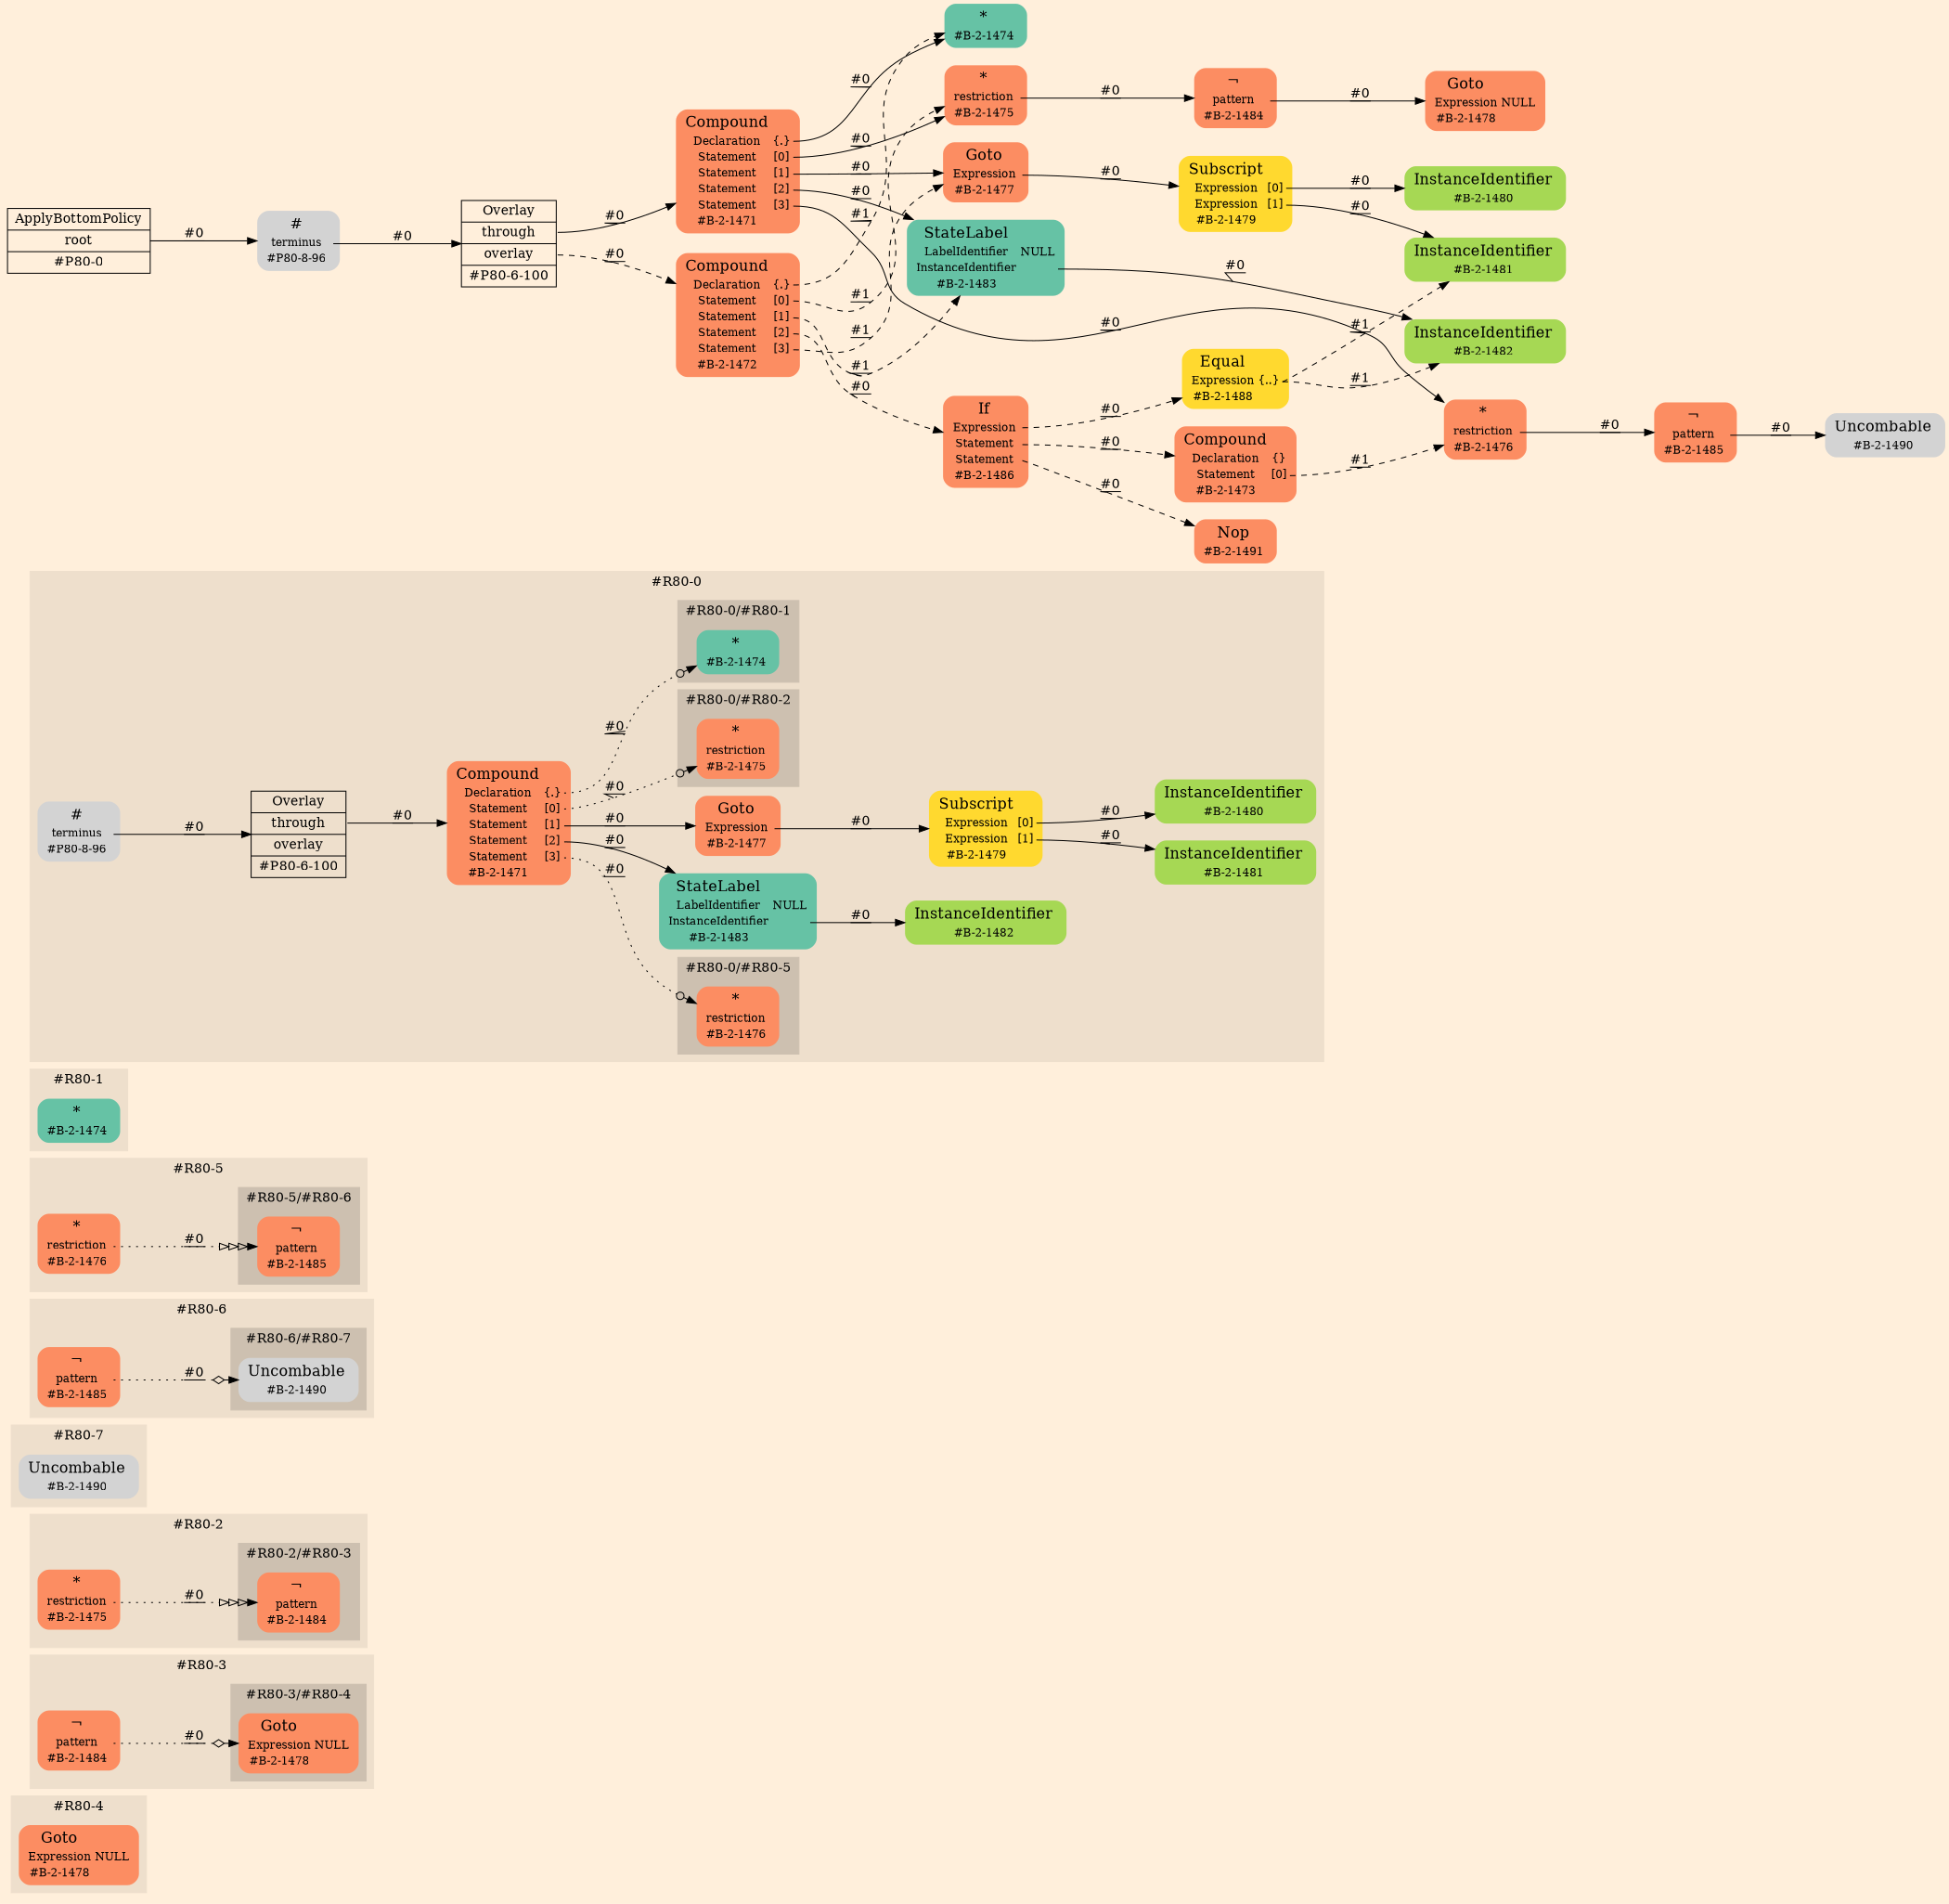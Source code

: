 digraph Inferno {
graph [
    rankdir = "LR"
    ranksep = 1.0
    size = "14,20"
    bgcolor = antiquewhite1
    color = black
    fontcolor = black
];
node [
];
// -------------------- figure #R80-4 --------------------
subgraph "cluster#R80-4" {
    label = "#R80-4"
    style = "filled"
    color = antiquewhite2
    "#R80-4/#B-2-1478" [
        shape = "plaintext"
        fillcolor = "/set28/2"
        label = <<TABLE BORDER="0" CELLBORDER="0" CELLSPACING="0">
         <TR><TD><FONT POINT-SIZE="16.0">Goto</FONT></TD><TD></TD></TR>
         <TR><TD>Expression</TD><TD PORT="port0">NULL</TD></TR>
         <TR><TD>#B-2-1478</TD><TD PORT="port1"></TD></TR>
        </TABLE>>
        style = "rounded,filled"
        fontsize = "12"
    ];
    
}


// -------------------- figure #R80-3 --------------------
subgraph "cluster#R80-3" {
    label = "#R80-3"
    style = "filled"
    color = antiquewhite2
    "#R80-3/#B-2-1484" [
        shape = "plaintext"
        fillcolor = "/set28/2"
        label = <<TABLE BORDER="0" CELLBORDER="0" CELLSPACING="0">
         <TR><TD><FONT POINT-SIZE="16.0">¬</FONT></TD><TD></TD></TR>
         <TR><TD>pattern</TD><TD PORT="port0"></TD></TR>
         <TR><TD>#B-2-1484</TD><TD PORT="port1"></TD></TR>
        </TABLE>>
        style = "rounded,filled"
        fontsize = "12"
    ];
    
    subgraph "cluster#R80-3/#R80-4" {
        label = "#R80-3/#R80-4"
        style = "filled"
        color = antiquewhite3
        "#R80-3/#0/#B-2-1478" [
            shape = "plaintext"
            fillcolor = "/set28/2"
            label = <<TABLE BORDER="0" CELLBORDER="0" CELLSPACING="0">
             <TR><TD><FONT POINT-SIZE="16.0">Goto</FONT></TD><TD></TD></TR>
             <TR><TD>Expression</TD><TD PORT="port0">NULL</TD></TR>
             <TR><TD>#B-2-1478</TD><TD PORT="port1"></TD></TR>
            </TABLE>>
            style = "rounded,filled"
            fontsize = "12"
        ];
        
    }
    
}


// -------------------- figure #R80-2 --------------------
subgraph "cluster#R80-2" {
    label = "#R80-2"
    style = "filled"
    color = antiquewhite2
    "#R80-2/#B-2-1475" [
        shape = "plaintext"
        fillcolor = "/set28/2"
        label = <<TABLE BORDER="0" CELLBORDER="0" CELLSPACING="0">
         <TR><TD><FONT POINT-SIZE="16.0">*</FONT></TD><TD></TD></TR>
         <TR><TD>restriction</TD><TD PORT="port0"></TD></TR>
         <TR><TD>#B-2-1475</TD><TD PORT="port1"></TD></TR>
        </TABLE>>
        style = "rounded,filled"
        fontsize = "12"
    ];
    
    subgraph "cluster#R80-2/#R80-3" {
        label = "#R80-2/#R80-3"
        style = "filled"
        color = antiquewhite3
        "#R80-2/#0/#B-2-1484" [
            shape = "plaintext"
            fillcolor = "/set28/2"
            label = <<TABLE BORDER="0" CELLBORDER="0" CELLSPACING="0">
             <TR><TD><FONT POINT-SIZE="16.0">¬</FONT></TD><TD></TD></TR>
             <TR><TD>pattern</TD><TD PORT="port0"></TD></TR>
             <TR><TD>#B-2-1484</TD><TD PORT="port1"></TD></TR>
            </TABLE>>
            style = "rounded,filled"
            fontsize = "12"
        ];
        
    }
    
}


// -------------------- figure #R80-7 --------------------
subgraph "cluster#R80-7" {
    label = "#R80-7"
    style = "filled"
    color = antiquewhite2
    "#R80-7/#B-2-1490" [
        shape = "plaintext"
        label = <<TABLE BORDER="0" CELLBORDER="0" CELLSPACING="0">
         <TR><TD><FONT POINT-SIZE="16.0">Uncombable</FONT></TD><TD></TD></TR>
         <TR><TD>#B-2-1490</TD><TD PORT="port0"></TD></TR>
        </TABLE>>
        style = "rounded,filled"
        fontsize = "12"
    ];
    
}


// -------------------- figure #R80-6 --------------------
subgraph "cluster#R80-6" {
    label = "#R80-6"
    style = "filled"
    color = antiquewhite2
    "#R80-6/#B-2-1485" [
        shape = "plaintext"
        fillcolor = "/set28/2"
        label = <<TABLE BORDER="0" CELLBORDER="0" CELLSPACING="0">
         <TR><TD><FONT POINT-SIZE="16.0">¬</FONT></TD><TD></TD></TR>
         <TR><TD>pattern</TD><TD PORT="port0"></TD></TR>
         <TR><TD>#B-2-1485</TD><TD PORT="port1"></TD></TR>
        </TABLE>>
        style = "rounded,filled"
        fontsize = "12"
    ];
    
    subgraph "cluster#R80-6/#R80-7" {
        label = "#R80-6/#R80-7"
        style = "filled"
        color = antiquewhite3
        "#R80-6/#0/#B-2-1490" [
            shape = "plaintext"
            label = <<TABLE BORDER="0" CELLBORDER="0" CELLSPACING="0">
             <TR><TD><FONT POINT-SIZE="16.0">Uncombable</FONT></TD><TD></TD></TR>
             <TR><TD>#B-2-1490</TD><TD PORT="port0"></TD></TR>
            </TABLE>>
            style = "rounded,filled"
            fontsize = "12"
        ];
        
    }
    
}


// -------------------- figure #R80-5 --------------------
subgraph "cluster#R80-5" {
    label = "#R80-5"
    style = "filled"
    color = antiquewhite2
    "#R80-5/#B-2-1476" [
        shape = "plaintext"
        fillcolor = "/set28/2"
        label = <<TABLE BORDER="0" CELLBORDER="0" CELLSPACING="0">
         <TR><TD><FONT POINT-SIZE="16.0">*</FONT></TD><TD></TD></TR>
         <TR><TD>restriction</TD><TD PORT="port0"></TD></TR>
         <TR><TD>#B-2-1476</TD><TD PORT="port1"></TD></TR>
        </TABLE>>
        style = "rounded,filled"
        fontsize = "12"
    ];
    
    subgraph "cluster#R80-5/#R80-6" {
        label = "#R80-5/#R80-6"
        style = "filled"
        color = antiquewhite3
        "#R80-5/#0/#B-2-1485" [
            shape = "plaintext"
            fillcolor = "/set28/2"
            label = <<TABLE BORDER="0" CELLBORDER="0" CELLSPACING="0">
             <TR><TD><FONT POINT-SIZE="16.0">¬</FONT></TD><TD></TD></TR>
             <TR><TD>pattern</TD><TD PORT="port0"></TD></TR>
             <TR><TD>#B-2-1485</TD><TD PORT="port1"></TD></TR>
            </TABLE>>
            style = "rounded,filled"
            fontsize = "12"
        ];
        
    }
    
}


// -------------------- figure #R80-1 --------------------
subgraph "cluster#R80-1" {
    label = "#R80-1"
    style = "filled"
    color = antiquewhite2
    "#R80-1/#B-2-1474" [
        shape = "plaintext"
        fillcolor = "/set28/1"
        label = <<TABLE BORDER="0" CELLBORDER="0" CELLSPACING="0">
         <TR><TD><FONT POINT-SIZE="16.0">*</FONT></TD><TD></TD></TR>
         <TR><TD>#B-2-1474</TD><TD PORT="port0"></TD></TR>
        </TABLE>>
        style = "rounded,filled"
        fontsize = "12"
    ];
    
}


// -------------------- figure #R80-0 --------------------
subgraph "cluster#R80-0" {
    label = "#R80-0"
    style = "filled"
    color = antiquewhite2
    "#R80-0/#B-2-1482" [
        shape = "plaintext"
        fillcolor = "/set28/5"
        label = <<TABLE BORDER="0" CELLBORDER="0" CELLSPACING="0">
         <TR><TD><FONT POINT-SIZE="16.0">InstanceIdentifier</FONT></TD><TD></TD></TR>
         <TR><TD>#B-2-1482</TD><TD PORT="port0"></TD></TR>
        </TABLE>>
        style = "rounded,filled"
        fontsize = "12"
    ];
    
    "#R80-0/#B-2-1483" [
        shape = "plaintext"
        fillcolor = "/set28/1"
        label = <<TABLE BORDER="0" CELLBORDER="0" CELLSPACING="0">
         <TR><TD><FONT POINT-SIZE="16.0">StateLabel</FONT></TD><TD></TD></TR>
         <TR><TD>LabelIdentifier</TD><TD PORT="port0">NULL</TD></TR>
         <TR><TD>InstanceIdentifier</TD><TD PORT="port1"></TD></TR>
         <TR><TD>#B-2-1483</TD><TD PORT="port2"></TD></TR>
        </TABLE>>
        style = "rounded,filled"
        fontsize = "12"
    ];
    
    "#R80-0/#B-2-1481" [
        shape = "plaintext"
        fillcolor = "/set28/5"
        label = <<TABLE BORDER="0" CELLBORDER="0" CELLSPACING="0">
         <TR><TD><FONT POINT-SIZE="16.0">InstanceIdentifier</FONT></TD><TD></TD></TR>
         <TR><TD>#B-2-1481</TD><TD PORT="port0"></TD></TR>
        </TABLE>>
        style = "rounded,filled"
        fontsize = "12"
    ];
    
    "#R80-0/#B-2-1480" [
        shape = "plaintext"
        fillcolor = "/set28/5"
        label = <<TABLE BORDER="0" CELLBORDER="0" CELLSPACING="0">
         <TR><TD><FONT POINT-SIZE="16.0">InstanceIdentifier</FONT></TD><TD></TD></TR>
         <TR><TD>#B-2-1480</TD><TD PORT="port0"></TD></TR>
        </TABLE>>
        style = "rounded,filled"
        fontsize = "12"
    ];
    
    "#R80-0/#P80-6-100" [
        shape = "record"
        fillcolor = antiquewhite2
        label = "<fixed> Overlay | <port0> through | <port1> overlay | <port2> #P80-6-100"
        style = "filled"
        fontsize = "14"
        color = black
        fontcolor = black
    ];
    
    "#R80-0/#P80-8-96" [
        shape = "plaintext"
        label = <<TABLE BORDER="0" CELLBORDER="0" CELLSPACING="0">
         <TR><TD><FONT POINT-SIZE="16.0">#</FONT></TD><TD></TD></TR>
         <TR><TD>terminus</TD><TD PORT="port0"></TD></TR>
         <TR><TD>#P80-8-96</TD><TD PORT="port1"></TD></TR>
        </TABLE>>
        style = "rounded,filled"
        fontsize = "12"
    ];
    
    "#R80-0/#B-2-1479" [
        shape = "plaintext"
        fillcolor = "/set28/6"
        label = <<TABLE BORDER="0" CELLBORDER="0" CELLSPACING="0">
         <TR><TD><FONT POINT-SIZE="16.0">Subscript</FONT></TD><TD></TD></TR>
         <TR><TD>Expression</TD><TD PORT="port0">[0]</TD></TR>
         <TR><TD>Expression</TD><TD PORT="port1">[1]</TD></TR>
         <TR><TD>#B-2-1479</TD><TD PORT="port2"></TD></TR>
        </TABLE>>
        style = "rounded,filled"
        fontsize = "12"
    ];
    
    "#R80-0/#B-2-1471" [
        shape = "plaintext"
        fillcolor = "/set28/2"
        label = <<TABLE BORDER="0" CELLBORDER="0" CELLSPACING="0">
         <TR><TD><FONT POINT-SIZE="16.0">Compound</FONT></TD><TD></TD></TR>
         <TR><TD>Declaration</TD><TD PORT="port0">{.}</TD></TR>
         <TR><TD>Statement</TD><TD PORT="port1">[0]</TD></TR>
         <TR><TD>Statement</TD><TD PORT="port2">[1]</TD></TR>
         <TR><TD>Statement</TD><TD PORT="port3">[2]</TD></TR>
         <TR><TD>Statement</TD><TD PORT="port4">[3]</TD></TR>
         <TR><TD>#B-2-1471</TD><TD PORT="port5"></TD></TR>
        </TABLE>>
        style = "rounded,filled"
        fontsize = "12"
    ];
    
    "#R80-0/#B-2-1477" [
        shape = "plaintext"
        fillcolor = "/set28/2"
        label = <<TABLE BORDER="0" CELLBORDER="0" CELLSPACING="0">
         <TR><TD><FONT POINT-SIZE="16.0">Goto</FONT></TD><TD></TD></TR>
         <TR><TD>Expression</TD><TD PORT="port0"></TD></TR>
         <TR><TD>#B-2-1477</TD><TD PORT="port1"></TD></TR>
        </TABLE>>
        style = "rounded,filled"
        fontsize = "12"
    ];
    
    subgraph "cluster#R80-0/#R80-1" {
        label = "#R80-0/#R80-1"
        style = "filled"
        color = antiquewhite3
        "#R80-0/#0/#B-2-1474" [
            shape = "plaintext"
            fillcolor = "/set28/1"
            label = <<TABLE BORDER="0" CELLBORDER="0" CELLSPACING="0">
             <TR><TD><FONT POINT-SIZE="16.0">*</FONT></TD><TD></TD></TR>
             <TR><TD>#B-2-1474</TD><TD PORT="port0"></TD></TR>
            </TABLE>>
            style = "rounded,filled"
            fontsize = "12"
        ];
        
    }
    
    subgraph "cluster#R80-0/#R80-5" {
        label = "#R80-0/#R80-5"
        style = "filled"
        color = antiquewhite3
        "#R80-0/#0/#B-2-1476" [
            shape = "plaintext"
            fillcolor = "/set28/2"
            label = <<TABLE BORDER="0" CELLBORDER="0" CELLSPACING="0">
             <TR><TD><FONT POINT-SIZE="16.0">*</FONT></TD><TD></TD></TR>
             <TR><TD>restriction</TD><TD PORT="port0"></TD></TR>
             <TR><TD>#B-2-1476</TD><TD PORT="port1"></TD></TR>
            </TABLE>>
            style = "rounded,filled"
            fontsize = "12"
        ];
        
    }
    
    subgraph "cluster#R80-0/#R80-2" {
        label = "#R80-0/#R80-2"
        style = "filled"
        color = antiquewhite3
        "#R80-0/#0/#B-2-1475" [
            shape = "plaintext"
            fillcolor = "/set28/2"
            label = <<TABLE BORDER="0" CELLBORDER="0" CELLSPACING="0">
             <TR><TD><FONT POINT-SIZE="16.0">*</FONT></TD><TD></TD></TR>
             <TR><TD>restriction</TD><TD PORT="port0"></TD></TR>
             <TR><TD>#B-2-1475</TD><TD PORT="port1"></TD></TR>
            </TABLE>>
            style = "rounded,filled"
            fontsize = "12"
        ];
        
    }
    
}


// -------------------- transformation figure --------------------
"CR#P80-0" [
    shape = "record"
    fillcolor = antiquewhite1
    label = "<fixed> ApplyBottomPolicy | <port0> root | <port1> #P80-0"
    style = "filled"
    fontsize = "14"
    color = black
    fontcolor = black
];

"#P80-8-96" [
    shape = "plaintext"
    label = <<TABLE BORDER="0" CELLBORDER="0" CELLSPACING="0">
     <TR><TD><FONT POINT-SIZE="16.0">#</FONT></TD><TD></TD></TR>
     <TR><TD>terminus</TD><TD PORT="port0"></TD></TR>
     <TR><TD>#P80-8-96</TD><TD PORT="port1"></TD></TR>
    </TABLE>>
    style = "rounded,filled"
    fontsize = "12"
];

"#P80-6-100" [
    shape = "record"
    fillcolor = antiquewhite1
    label = "<fixed> Overlay | <port0> through | <port1> overlay | <port2> #P80-6-100"
    style = "filled"
    fontsize = "14"
    color = black
    fontcolor = black
];

"#B-2-1471" [
    shape = "plaintext"
    fillcolor = "/set28/2"
    label = <<TABLE BORDER="0" CELLBORDER="0" CELLSPACING="0">
     <TR><TD><FONT POINT-SIZE="16.0">Compound</FONT></TD><TD></TD></TR>
     <TR><TD>Declaration</TD><TD PORT="port0">{.}</TD></TR>
     <TR><TD>Statement</TD><TD PORT="port1">[0]</TD></TR>
     <TR><TD>Statement</TD><TD PORT="port2">[1]</TD></TR>
     <TR><TD>Statement</TD><TD PORT="port3">[2]</TD></TR>
     <TR><TD>Statement</TD><TD PORT="port4">[3]</TD></TR>
     <TR><TD>#B-2-1471</TD><TD PORT="port5"></TD></TR>
    </TABLE>>
    style = "rounded,filled"
    fontsize = "12"
];

"#B-2-1474" [
    shape = "plaintext"
    fillcolor = "/set28/1"
    label = <<TABLE BORDER="0" CELLBORDER="0" CELLSPACING="0">
     <TR><TD><FONT POINT-SIZE="16.0">*</FONT></TD><TD></TD></TR>
     <TR><TD>#B-2-1474</TD><TD PORT="port0"></TD></TR>
    </TABLE>>
    style = "rounded,filled"
    fontsize = "12"
];

"#B-2-1475" [
    shape = "plaintext"
    fillcolor = "/set28/2"
    label = <<TABLE BORDER="0" CELLBORDER="0" CELLSPACING="0">
     <TR><TD><FONT POINT-SIZE="16.0">*</FONT></TD><TD></TD></TR>
     <TR><TD>restriction</TD><TD PORT="port0"></TD></TR>
     <TR><TD>#B-2-1475</TD><TD PORT="port1"></TD></TR>
    </TABLE>>
    style = "rounded,filled"
    fontsize = "12"
];

"#B-2-1484" [
    shape = "plaintext"
    fillcolor = "/set28/2"
    label = <<TABLE BORDER="0" CELLBORDER="0" CELLSPACING="0">
     <TR><TD><FONT POINT-SIZE="16.0">¬</FONT></TD><TD></TD></TR>
     <TR><TD>pattern</TD><TD PORT="port0"></TD></TR>
     <TR><TD>#B-2-1484</TD><TD PORT="port1"></TD></TR>
    </TABLE>>
    style = "rounded,filled"
    fontsize = "12"
];

"#B-2-1478" [
    shape = "plaintext"
    fillcolor = "/set28/2"
    label = <<TABLE BORDER="0" CELLBORDER="0" CELLSPACING="0">
     <TR><TD><FONT POINT-SIZE="16.0">Goto</FONT></TD><TD></TD></TR>
     <TR><TD>Expression</TD><TD PORT="port0">NULL</TD></TR>
     <TR><TD>#B-2-1478</TD><TD PORT="port1"></TD></TR>
    </TABLE>>
    style = "rounded,filled"
    fontsize = "12"
];

"#B-2-1477" [
    shape = "plaintext"
    fillcolor = "/set28/2"
    label = <<TABLE BORDER="0" CELLBORDER="0" CELLSPACING="0">
     <TR><TD><FONT POINT-SIZE="16.0">Goto</FONT></TD><TD></TD></TR>
     <TR><TD>Expression</TD><TD PORT="port0"></TD></TR>
     <TR><TD>#B-2-1477</TD><TD PORT="port1"></TD></TR>
    </TABLE>>
    style = "rounded,filled"
    fontsize = "12"
];

"#B-2-1479" [
    shape = "plaintext"
    fillcolor = "/set28/6"
    label = <<TABLE BORDER="0" CELLBORDER="0" CELLSPACING="0">
     <TR><TD><FONT POINT-SIZE="16.0">Subscript</FONT></TD><TD></TD></TR>
     <TR><TD>Expression</TD><TD PORT="port0">[0]</TD></TR>
     <TR><TD>Expression</TD><TD PORT="port1">[1]</TD></TR>
     <TR><TD>#B-2-1479</TD><TD PORT="port2"></TD></TR>
    </TABLE>>
    style = "rounded,filled"
    fontsize = "12"
];

"#B-2-1480" [
    shape = "plaintext"
    fillcolor = "/set28/5"
    label = <<TABLE BORDER="0" CELLBORDER="0" CELLSPACING="0">
     <TR><TD><FONT POINT-SIZE="16.0">InstanceIdentifier</FONT></TD><TD></TD></TR>
     <TR><TD>#B-2-1480</TD><TD PORT="port0"></TD></TR>
    </TABLE>>
    style = "rounded,filled"
    fontsize = "12"
];

"#B-2-1481" [
    shape = "plaintext"
    fillcolor = "/set28/5"
    label = <<TABLE BORDER="0" CELLBORDER="0" CELLSPACING="0">
     <TR><TD><FONT POINT-SIZE="16.0">InstanceIdentifier</FONT></TD><TD></TD></TR>
     <TR><TD>#B-2-1481</TD><TD PORT="port0"></TD></TR>
    </TABLE>>
    style = "rounded,filled"
    fontsize = "12"
];

"#B-2-1483" [
    shape = "plaintext"
    fillcolor = "/set28/1"
    label = <<TABLE BORDER="0" CELLBORDER="0" CELLSPACING="0">
     <TR><TD><FONT POINT-SIZE="16.0">StateLabel</FONT></TD><TD></TD></TR>
     <TR><TD>LabelIdentifier</TD><TD PORT="port0">NULL</TD></TR>
     <TR><TD>InstanceIdentifier</TD><TD PORT="port1"></TD></TR>
     <TR><TD>#B-2-1483</TD><TD PORT="port2"></TD></TR>
    </TABLE>>
    style = "rounded,filled"
    fontsize = "12"
];

"#B-2-1482" [
    shape = "plaintext"
    fillcolor = "/set28/5"
    label = <<TABLE BORDER="0" CELLBORDER="0" CELLSPACING="0">
     <TR><TD><FONT POINT-SIZE="16.0">InstanceIdentifier</FONT></TD><TD></TD></TR>
     <TR><TD>#B-2-1482</TD><TD PORT="port0"></TD></TR>
    </TABLE>>
    style = "rounded,filled"
    fontsize = "12"
];

"#B-2-1476" [
    shape = "plaintext"
    fillcolor = "/set28/2"
    label = <<TABLE BORDER="0" CELLBORDER="0" CELLSPACING="0">
     <TR><TD><FONT POINT-SIZE="16.0">*</FONT></TD><TD></TD></TR>
     <TR><TD>restriction</TD><TD PORT="port0"></TD></TR>
     <TR><TD>#B-2-1476</TD><TD PORT="port1"></TD></TR>
    </TABLE>>
    style = "rounded,filled"
    fontsize = "12"
];

"#B-2-1485" [
    shape = "plaintext"
    fillcolor = "/set28/2"
    label = <<TABLE BORDER="0" CELLBORDER="0" CELLSPACING="0">
     <TR><TD><FONT POINT-SIZE="16.0">¬</FONT></TD><TD></TD></TR>
     <TR><TD>pattern</TD><TD PORT="port0"></TD></TR>
     <TR><TD>#B-2-1485</TD><TD PORT="port1"></TD></TR>
    </TABLE>>
    style = "rounded,filled"
    fontsize = "12"
];

"#B-2-1490" [
    shape = "plaintext"
    label = <<TABLE BORDER="0" CELLBORDER="0" CELLSPACING="0">
     <TR><TD><FONT POINT-SIZE="16.0">Uncombable</FONT></TD><TD></TD></TR>
     <TR><TD>#B-2-1490</TD><TD PORT="port0"></TD></TR>
    </TABLE>>
    style = "rounded,filled"
    fontsize = "12"
];

"#B-2-1472" [
    shape = "plaintext"
    fillcolor = "/set28/2"
    label = <<TABLE BORDER="0" CELLBORDER="0" CELLSPACING="0">
     <TR><TD><FONT POINT-SIZE="16.0">Compound</FONT></TD><TD></TD></TR>
     <TR><TD>Declaration</TD><TD PORT="port0">{.}</TD></TR>
     <TR><TD>Statement</TD><TD PORT="port1">[0]</TD></TR>
     <TR><TD>Statement</TD><TD PORT="port2">[1]</TD></TR>
     <TR><TD>Statement</TD><TD PORT="port3">[2]</TD></TR>
     <TR><TD>Statement</TD><TD PORT="port4">[3]</TD></TR>
     <TR><TD>#B-2-1472</TD><TD PORT="port5"></TD></TR>
    </TABLE>>
    style = "rounded,filled"
    fontsize = "12"
];

"#B-2-1486" [
    shape = "plaintext"
    fillcolor = "/set28/2"
    label = <<TABLE BORDER="0" CELLBORDER="0" CELLSPACING="0">
     <TR><TD><FONT POINT-SIZE="16.0">If</FONT></TD><TD></TD></TR>
     <TR><TD>Expression</TD><TD PORT="port0"></TD></TR>
     <TR><TD>Statement</TD><TD PORT="port1"></TD></TR>
     <TR><TD>Statement</TD><TD PORT="port2"></TD></TR>
     <TR><TD>#B-2-1486</TD><TD PORT="port3"></TD></TR>
    </TABLE>>
    style = "rounded,filled"
    fontsize = "12"
];

"#B-2-1488" [
    shape = "plaintext"
    fillcolor = "/set28/6"
    label = <<TABLE BORDER="0" CELLBORDER="0" CELLSPACING="0">
     <TR><TD><FONT POINT-SIZE="16.0">Equal</FONT></TD><TD></TD></TR>
     <TR><TD>Expression</TD><TD PORT="port0">{..}</TD></TR>
     <TR><TD>#B-2-1488</TD><TD PORT="port1"></TD></TR>
    </TABLE>>
    style = "rounded,filled"
    fontsize = "12"
];

"#B-2-1473" [
    shape = "plaintext"
    fillcolor = "/set28/2"
    label = <<TABLE BORDER="0" CELLBORDER="0" CELLSPACING="0">
     <TR><TD><FONT POINT-SIZE="16.0">Compound</FONT></TD><TD></TD></TR>
     <TR><TD>Declaration</TD><TD PORT="port0">{}</TD></TR>
     <TR><TD>Statement</TD><TD PORT="port1">[0]</TD></TR>
     <TR><TD>#B-2-1473</TD><TD PORT="port2"></TD></TR>
    </TABLE>>
    style = "rounded,filled"
    fontsize = "12"
];

"#B-2-1491" [
    shape = "plaintext"
    fillcolor = "/set28/2"
    label = <<TABLE BORDER="0" CELLBORDER="0" CELLSPACING="0">
     <TR><TD><FONT POINT-SIZE="16.0">Nop</FONT></TD><TD></TD></TR>
     <TR><TD>#B-2-1491</TD><TD PORT="port0"></TD></TR>
    </TABLE>>
    style = "rounded,filled"
    fontsize = "12"
];



// -------------------- links --------------------
// links for block CR#P80-0
"CR#P80-0":port0 -> "#P80-8-96" [
    style="solid"
    label = "#0"
    decorate = true
    color = black
    fontcolor = black
];

// links for block #P80-8-96
"#P80-8-96":port0 -> "#P80-6-100" [
    style="solid"
    label = "#0"
    decorate = true
    color = black
    fontcolor = black
];

// links for block #P80-6-100
"#P80-6-100":port0 -> "#B-2-1471" [
    style="solid"
    label = "#0"
    decorate = true
    color = black
    fontcolor = black
];

"#P80-6-100":port1 -> "#B-2-1472" [
    style="dashed"
    label = "#0"
    decorate = true
    color = black
    fontcolor = black
];

// links for block #B-2-1471
"#B-2-1471":port0 -> "#B-2-1474" [
    style="solid"
    label = "#0"
    decorate = true
    color = black
    fontcolor = black
];

"#B-2-1471":port1 -> "#B-2-1475" [
    style="solid"
    label = "#0"
    decorate = true
    color = black
    fontcolor = black
];

"#B-2-1471":port2 -> "#B-2-1477" [
    style="solid"
    label = "#0"
    decorate = true
    color = black
    fontcolor = black
];

"#B-2-1471":port3 -> "#B-2-1483" [
    style="solid"
    label = "#0"
    decorate = true
    color = black
    fontcolor = black
];

"#B-2-1471":port4 -> "#B-2-1476" [
    style="solid"
    label = "#0"
    decorate = true
    color = black
    fontcolor = black
];

// links for block #B-2-1474
// links for block #B-2-1475
"#B-2-1475":port0 -> "#B-2-1484" [
    style="solid"
    label = "#0"
    decorate = true
    color = black
    fontcolor = black
];

// links for block #B-2-1484
"#B-2-1484":port0 -> "#B-2-1478" [
    style="solid"
    label = "#0"
    decorate = true
    color = black
    fontcolor = black
];

// links for block #B-2-1478
// links for block #B-2-1477
"#B-2-1477":port0 -> "#B-2-1479" [
    style="solid"
    label = "#0"
    decorate = true
    color = black
    fontcolor = black
];

// links for block #B-2-1479
"#B-2-1479":port0 -> "#B-2-1480" [
    style="solid"
    label = "#0"
    decorate = true
    color = black
    fontcolor = black
];

"#B-2-1479":port1 -> "#B-2-1481" [
    style="solid"
    label = "#0"
    decorate = true
    color = black
    fontcolor = black
];

// links for block #B-2-1480
// links for block #B-2-1481
// links for block #B-2-1483
"#B-2-1483":port1 -> "#B-2-1482" [
    style="solid"
    label = "#0"
    decorate = true
    color = black
    fontcolor = black
];

// links for block #B-2-1482
// links for block #B-2-1476
"#B-2-1476":port0 -> "#B-2-1485" [
    style="solid"
    label = "#0"
    decorate = true
    color = black
    fontcolor = black
];

// links for block #B-2-1485
"#B-2-1485":port0 -> "#B-2-1490" [
    style="solid"
    label = "#0"
    decorate = true
    color = black
    fontcolor = black
];

// links for block #B-2-1490
// links for block #B-2-1472
"#B-2-1472":port0 -> "#B-2-1474" [
    style="dashed"
    label = "#1"
    decorate = true
    color = black
    fontcolor = black
];

"#B-2-1472":port1 -> "#B-2-1475" [
    style="dashed"
    label = "#1"
    decorate = true
    color = black
    fontcolor = black
];

"#B-2-1472":port2 -> "#B-2-1483" [
    style="dashed"
    label = "#1"
    decorate = true
    color = black
    fontcolor = black
];

"#B-2-1472":port3 -> "#B-2-1486" [
    style="dashed"
    label = "#0"
    decorate = true
    color = black
    fontcolor = black
];

"#B-2-1472":port4 -> "#B-2-1477" [
    style="dashed"
    label = "#1"
    decorate = true
    color = black
    fontcolor = black
];

// links for block #B-2-1486
"#B-2-1486":port0 -> "#B-2-1488" [
    style="dashed"
    label = "#0"
    decorate = true
    color = black
    fontcolor = black
];

"#B-2-1486":port1 -> "#B-2-1473" [
    style="dashed"
    label = "#0"
    decorate = true
    color = black
    fontcolor = black
];

"#B-2-1486":port2 -> "#B-2-1491" [
    style="dashed"
    label = "#0"
    decorate = true
    color = black
    fontcolor = black
];

// links for block #B-2-1488
"#B-2-1488":port0 -> "#B-2-1481" [
    style="dashed"
    label = "#1"
    decorate = true
    color = black
    fontcolor = black
];

"#B-2-1488":port0 -> "#B-2-1482" [
    style="dashed"
    label = "#1"
    decorate = true
    color = black
    fontcolor = black
];

// links for block #B-2-1473
"#B-2-1473":port1 -> "#B-2-1476" [
    style="dashed"
    label = "#1"
    decorate = true
    color = black
    fontcolor = black
];

// links for block #B-2-1491
// links for block #R80-0/#B-2-1482
// links for block #R80-0/#B-2-1483
"#R80-0/#B-2-1483":port1 -> "#R80-0/#B-2-1482" [
    style="solid"
    label = "#0"
    decorate = true
    color = black
    fontcolor = black
];

// links for block #R80-0/#B-2-1481
// links for block #R80-0/#B-2-1480
// links for block #R80-0/#P80-6-100
"#R80-0/#P80-6-100":port0 -> "#R80-0/#B-2-1471" [
    style="solid"
    label = "#0"
    decorate = true
    color = black
    fontcolor = black
];

// links for block #R80-0/#P80-8-96
"#R80-0/#P80-8-96":port0 -> "#R80-0/#P80-6-100" [
    style="solid"
    label = "#0"
    decorate = true
    color = black
    fontcolor = black
];

// links for block #R80-0/#B-2-1479
"#R80-0/#B-2-1479":port0 -> "#R80-0/#B-2-1480" [
    style="solid"
    label = "#0"
    decorate = true
    color = black
    fontcolor = black
];

"#R80-0/#B-2-1479":port1 -> "#R80-0/#B-2-1481" [
    style="solid"
    label = "#0"
    decorate = true
    color = black
    fontcolor = black
];

// links for block #R80-0/#B-2-1471
"#R80-0/#B-2-1471":port0 -> "#R80-0/#0/#B-2-1474" [
    style="dotted"
    arrowhead="normalnoneodot"
    label = "#0"
    decorate = true
    color = black
    fontcolor = black
];

"#R80-0/#B-2-1471":port1 -> "#R80-0/#0/#B-2-1475" [
    style="dotted"
    arrowhead="normalnoneodot"
    label = "#0"
    decorate = true
    color = black
    fontcolor = black
];

"#R80-0/#B-2-1471":port2 -> "#R80-0/#B-2-1477" [
    style="solid"
    label = "#0"
    decorate = true
    color = black
    fontcolor = black
];

"#R80-0/#B-2-1471":port3 -> "#R80-0/#B-2-1483" [
    style="solid"
    label = "#0"
    decorate = true
    color = black
    fontcolor = black
];

"#R80-0/#B-2-1471":port4 -> "#R80-0/#0/#B-2-1476" [
    style="dotted"
    arrowhead="normalnoneodot"
    label = "#0"
    decorate = true
    color = black
    fontcolor = black
];

// links for block #R80-0/#B-2-1477
"#R80-0/#B-2-1477":port0 -> "#R80-0/#B-2-1479" [
    style="solid"
    label = "#0"
    decorate = true
    color = black
    fontcolor = black
];

// links for block #R80-0/#0/#B-2-1474
// links for block #R80-0/#0/#B-2-1476
// links for block #R80-0/#0/#B-2-1475
// links for block #R80-1/#B-2-1474
// links for block #R80-5/#B-2-1476
"#R80-5/#B-2-1476":port0 -> "#R80-5/#0/#B-2-1485" [
    style="dotted"
    arrowhead="normalonormalonormalonormal"
    label = "#0"
    decorate = true
    color = black
    fontcolor = black
];

// links for block #R80-5/#0/#B-2-1485
// links for block #R80-6/#B-2-1485
"#R80-6/#B-2-1485":port0 -> "#R80-6/#0/#B-2-1490" [
    style="dotted"
    arrowhead="normalnoneodiamond"
    label = "#0"
    decorate = true
    color = black
    fontcolor = black
];

// links for block #R80-6/#0/#B-2-1490
// links for block #R80-7/#B-2-1490
// links for block #R80-2/#B-2-1475
"#R80-2/#B-2-1475":port0 -> "#R80-2/#0/#B-2-1484" [
    style="dotted"
    arrowhead="normalonormalonormalonormal"
    label = "#0"
    decorate = true
    color = black
    fontcolor = black
];

// links for block #R80-2/#0/#B-2-1484
// links for block #R80-3/#B-2-1484
"#R80-3/#B-2-1484":port0 -> "#R80-3/#0/#B-2-1478" [
    style="dotted"
    arrowhead="normalnoneodiamond"
    label = "#0"
    decorate = true
    color = black
    fontcolor = black
];

// links for block #R80-3/#0/#B-2-1478
// links for block #R80-4/#B-2-1478
}
